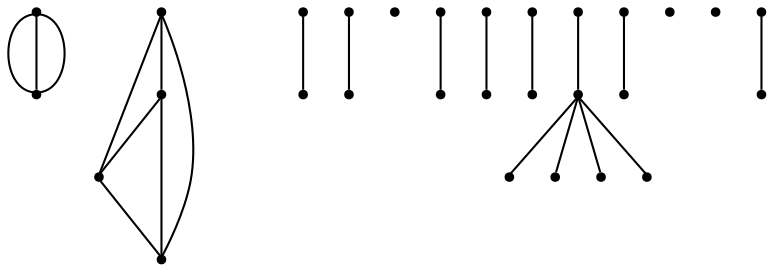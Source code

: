 graph {
  node [shape=point,comment="{\"directed\":false,\"doi\":\"10.1007/978-3-030-04414-5_34\",\"figure\":\"2 (2)\"}"]

  v0 [pos="1056.204683068172,678.9623348137243"]
  v1 [pos="1056.204683068172,615.4654995814815"]
  v2 [pos="854.6621787951416,492.6263910581816"]
  v3 [pos="873.9017130132811,555.1564398364972"]
  v4 [pos="1143.5154753579773,377.3393319947029"]
  v5 [pos="1080.0115666671945,377.3393319947029"]
  v6 [pos="1048.2648901604719,488.46343554872965"]
  v7 [pos="984.7672767230412,504.34360569788845"]
  v8 [pos="1111.7625353921117,504.34360569788845"]
  v9 [pos="1016.5160834417566,377.3393319947029"]
  v10 [pos="953.0163715865417,377.3393319947029"]
  v11 [pos="921.2675966620352,615.4654995814815"]
  v12 [pos="921.263431620676,663.0878557582005"]
  v13 [pos="882.9885614907291,517.7468147754178"]
  v14 [pos="840.7672510845107,536.4537892856624"]
  v15 [pos="762.5172996093149,250.3408606635196"]
  v16 [pos="826.0170114645298,250.3408606635196"]
  v17 [pos="778.3927839717735,488.4650888273275"]
  v18 [pos="667.2687810353848,440.8427008567893"]
  v19 [pos="810.1457239376393,440.8427008567893"]
  v20 [pos="714.8909419045658,440.8427008567893"]
  v21 [pos="857.7658181832452,440.8427008567893"]
  v22 [pos="762.517267815106,361.46871588821057"]
  v23 [pos="722.8318317124712,504.34360569788845"]
  v24 [pos="619.6424551248444,504.34360569788845"]
  v25 [pos="667.2687810353848,504.34360569788845"]
  v26 [pos="730.7684928905995,313.84043016421265"]
  v27 [pos="802.2069643417269,377.3393319947029"]
  v28 [pos="714.8909419045658,377.3393319947029"]

  v0 -- v1 [id="-1",pos="1056.204683068172,678.9623348137243 1066.7866383196376,657.7965535026077 1066.7866383196376,636.6310265420445 1056.204683068172,615.4654995814815"]
  v0 -- v1 [id="-2",pos="1056.204683068172,678.9623348137243 1040.3282607765525,657.7965535026077 1040.3282607765525,636.6310265420445 1056.204683068172,615.4654995814815"]
  v0 -- v1 [id="-3",pos="1056.204683068172,678.9623348137243 1095.8911842768034,663.0891752016969 1095.8911842768034,631.334494203195 1056.204683068172,615.4654995814815"]
  v28 -- v27 [id="-4",pos="714.8909419045658,377.3393319947029 762.5172678151062,409.09344070445934 762.5172678151062,409.09344070445934 762.5172678151062,409.09344070445934 802.2069643417269,377.3393319947029 802.2069643417269,377.3393319947029 802.2069643417269,377.3393319947029"]
  v22 -- v26 [id="-6",pos="762.517267815106,361.46871588821057 730.7684928905995,313.84043016421265 730.7684928905995,313.84043016421265 730.7684928905995,313.84043016421265"]
  v25 -- v17 [id="-7",pos="667.2687810353848,504.34360569788845 762.5173314035238,536.0913397468973 762.5173314035238,536.0913397468973 762.5173314035238,536.0913397468973 778.3927839717735,488.4650888273275 778.3927839717735,488.4650888273275 778.3927839717735,488.4650888273275"]
  v2 -- v3 [id="-10",pos="854.6621787951416,492.6263910581816 874.4351085580355,491.0262717259911 889.1333169552352,496.1020913720242 897.017899219269,501.31119070810144 904.9024814833028,506.5202900441787 905.9693043670205,511.87106263856623 905.835959455108,519.2179783769741 905.7026145431955,526.5648941153818 904.3649050000847,535.9204161749323 873.9017130132811,555.1564398364972"]
  v17 -- v19 [id="-13",pos="778.3927839717735,488.4650888273275 810.1457239376393,440.8427008567893 810.1457239376393,440.8427008567893 810.1457239376393,440.8427008567893"]
  v17 -- v18 [id="-14",pos="778.3927839717735,488.4650888273275 667.2687810353848,440.8427008567893 667.2687810353848,440.8427008567893 667.2687810353848,440.8427008567893"]
  v17 -- v20 [id="-15",pos="778.3927839717735,488.4650888273275 714.8909419045658,440.8427008567893 714.8909419045658,440.8427008567893 714.8909419045658,440.8427008567893"]
  v17 -- v21 [id="-16",pos="778.3927839717735,488.4650888273275 857.7658181832452,440.8427008567893 857.7658181832452,440.8427008567893 857.7658181832452,440.8427008567893"]
  v16 -- v15 [id="-18",pos="826.0170114645298,250.3408606635196 794.2681729516055,282.09554166202133 794.2681729516055,282.09554166202133 794.2681729516055,282.09554166202133 762.5172996093149,250.3408606635196 762.5172996093149,250.3408606635196 762.5172996093149,250.3408606635196"]
  v4 -- v5 [id="-19",pos="1143.5154753579773,377.3393319947029 1111.7688306454638,409.0892757141454 1111.7688306454638,409.0892757141454 1111.7688306454638,409.0892757141454 1080.0115666671945,377.3393319947029 1080.0115666671945,377.3393319947029 1080.0115666671945,377.3393319947029"]
  v14 -- v13 [id="-22",pos="840.7672510845107,536.4537892856624 882.9885614907291,517.7468147754178 882.9885614907291,517.7468147754178 882.9885614907291,517.7468147754178"]
  v2 -- v14 [id="-23",pos="854.6621787951416,492.6263910581816 840.7672510845107,536.4537892856624 840.7672510845107,536.4537892856624 840.7672510845107,536.4537892856624"]
  v3 -- v13 [id="-24",pos="873.9017130132811,555.1564398364972 882.9885614907291,517.7468147754178 882.9885614907291,517.7468147754178 882.9885614907291,517.7468147754178"]
  v13 -- v2 [id="-25",pos="882.9885614907291,517.7468147754178 854.6621787951416,492.6263910581816 854.6621787951416,492.6263910581816 854.6621787951416,492.6263910581816"]
  v6 -- v7 [id="-26",pos="1048.2648901604719,488.46343554872965 1048.2628871253146,536.0913079530781 1048.2628871253146,536.0913079530781 1048.2628871253146,536.0913079530781 984.7672767230412,504.34360569788845 984.7672767230412,504.34360569788845 984.7672767230412,504.34360569788845"]
  v10 -- v9 [id="-30",pos="953.0163715865417,377.3393319947029 984.765210099466,409.0892757141454 984.765210099466,409.0892757141454 984.765210099466,409.0892757141454 1016.5160834417566,377.3393319947029 1016.5160834417566,377.3393319947029 1016.5160834417566,377.3393319947029"]
  v14 -- v3 [id="-31",pos="840.7672510845107,536.4537892856624 873.9017130132811,555.1564398364972 873.9017130132811,555.1564398364972 873.9017130132811,555.1564398364972"]
  v12 -- v11 [id="-32",pos="921.263431620676,663.0878557582005 921.2675966620352,615.4654995814815 921.2675966620352,615.4654995814815 921.2675966620352,615.4654995814815"]
}
